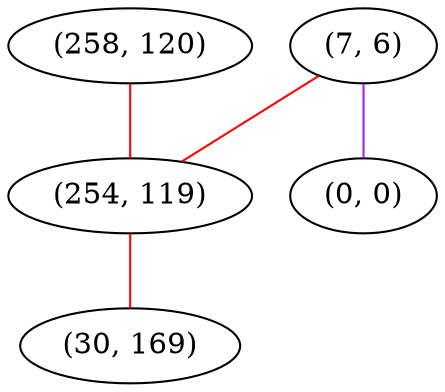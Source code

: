graph "" {
"(258, 120)";
"(7, 6)";
"(0, 0)";
"(254, 119)";
"(30, 169)";
"(258, 120)" -- "(254, 119)"  [color=red, key=0, weight=1];
"(7, 6)" -- "(0, 0)"  [color=purple, key=0, weight=4];
"(7, 6)" -- "(254, 119)"  [color=red, key=0, weight=1];
"(254, 119)" -- "(30, 169)"  [color=red, key=0, weight=1];
}
